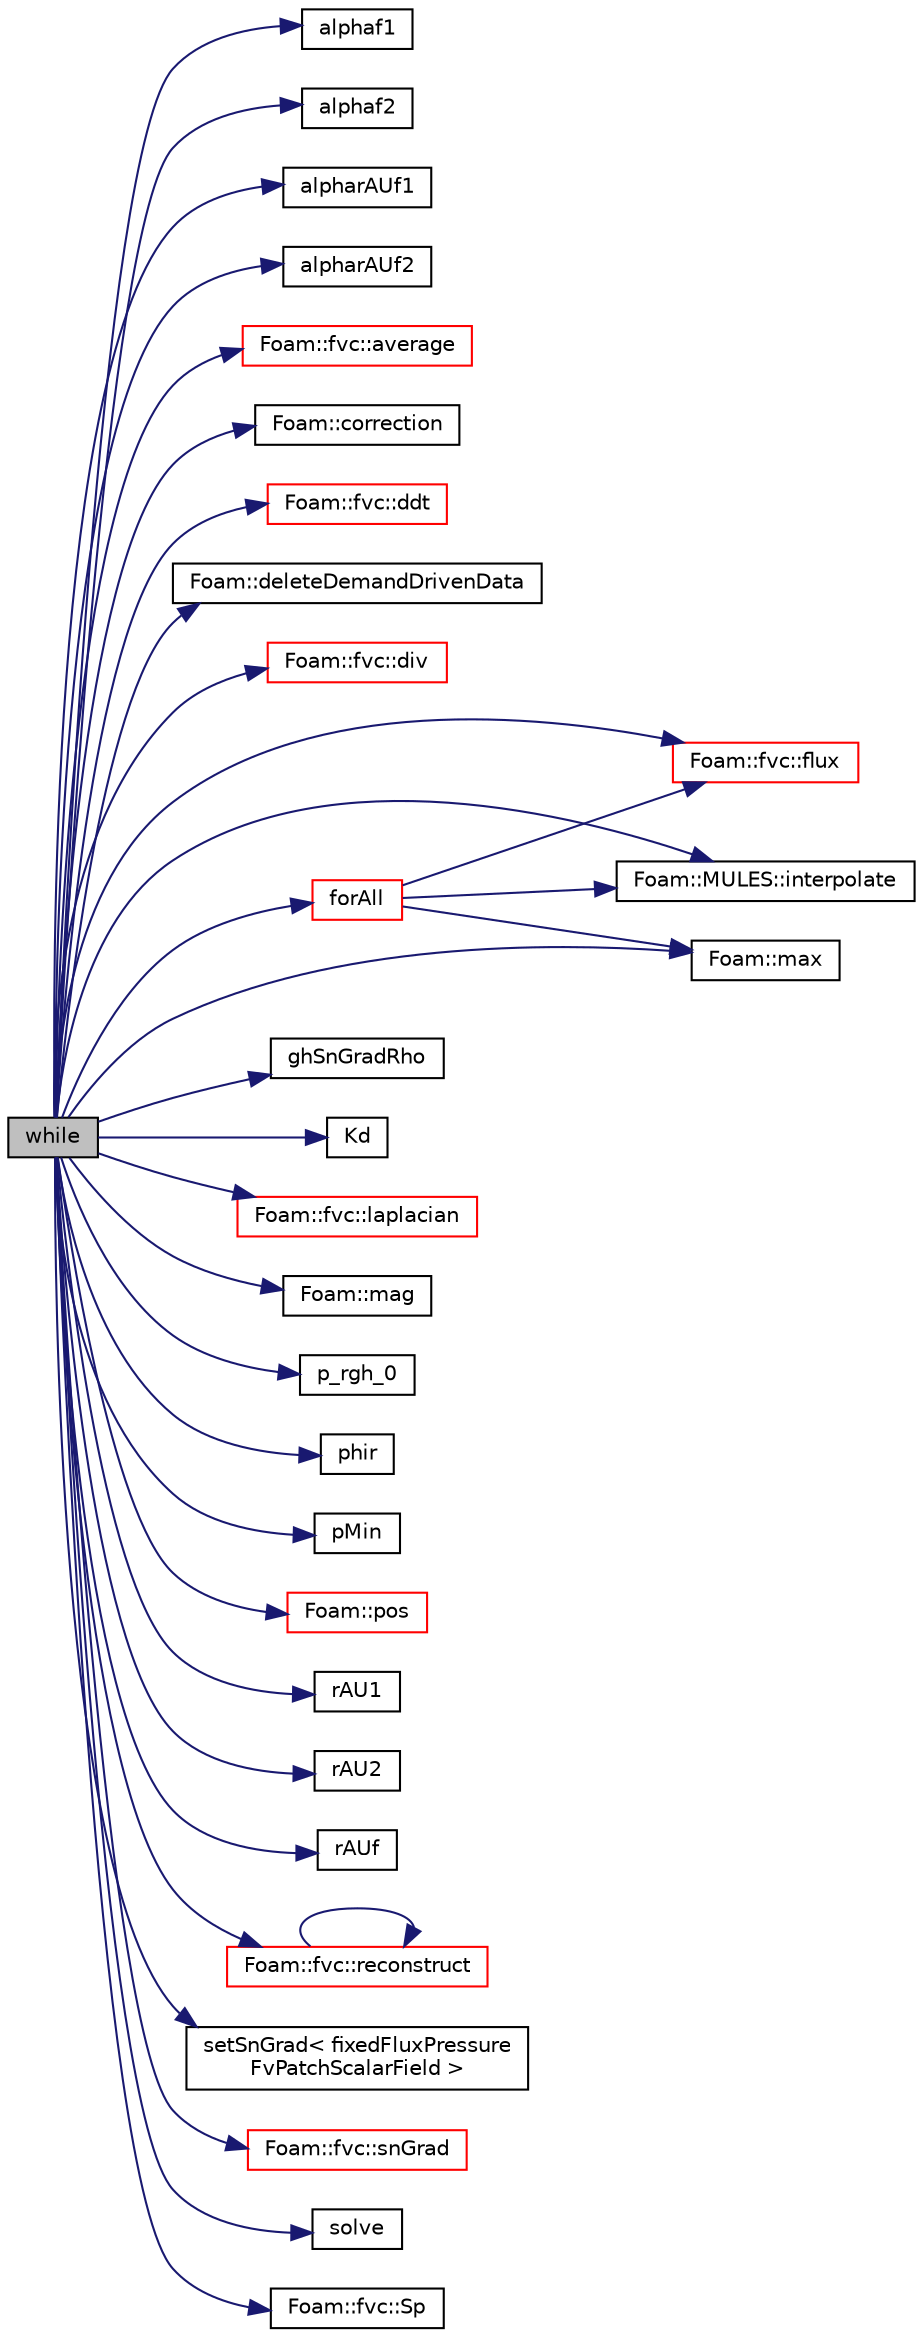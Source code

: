 digraph "while"
{
  bgcolor="transparent";
  edge [fontname="Helvetica",fontsize="10",labelfontname="Helvetica",labelfontsize="10"];
  node [fontname="Helvetica",fontsize="10",shape=record];
  rankdir="LR";
  Node1 [label="while",height=0.2,width=0.4,color="black", fillcolor="grey75", style="filled", fontcolor="black"];
  Node1 -> Node2 [color="midnightblue",fontsize="10",style="solid",fontname="Helvetica"];
  Node2 [label="alphaf1",height=0.2,width=0.4,color="black",URL="$a03105.html#a56ffcaedadad19bec661b0b110fea575"];
  Node1 -> Node3 [color="midnightblue",fontsize="10",style="solid",fontname="Helvetica"];
  Node3 [label="alphaf2",height=0.2,width=0.4,color="black",URL="$a03105.html#ab75560d8f7fca946379806e8582e0fff"];
  Node1 -> Node4 [color="midnightblue",fontsize="10",style="solid",fontname="Helvetica"];
  Node4 [label="alpharAUf1",height=0.2,width=0.4,color="black",URL="$a03105.html#a482b6c42bdc6748eff2090cd701aca19"];
  Node1 -> Node5 [color="midnightblue",fontsize="10",style="solid",fontname="Helvetica"];
  Node5 [label="alpharAUf2",height=0.2,width=0.4,color="black",URL="$a03105.html#a9e4e0fa3d286b5acfc8c6e298ac0040e"];
  Node1 -> Node6 [color="midnightblue",fontsize="10",style="solid",fontname="Helvetica"];
  Node6 [label="Foam::fvc::average",height=0.2,width=0.4,color="red",URL="$a10944.html#a081533edd829853720cd0cbb61c5d49f",tooltip="Area-weighted average a surfaceField creating a volField. "];
  Node1 -> Node7 [color="midnightblue",fontsize="10",style="solid",fontname="Helvetica"];
  Node7 [label="Foam::correction",height=0.2,width=0.4,color="black",URL="$a10909.html#aa5166e83cc970d681cdb0246482047e8",tooltip="Return the correction form of the given matrix. "];
  Node1 -> Node8 [color="midnightblue",fontsize="10",style="solid",fontname="Helvetica"];
  Node8 [label="Foam::fvc::ddt",height=0.2,width=0.4,color="red",URL="$a10944.html#a5dc871206ab86042756c8ccfdc5797ad"];
  Node1 -> Node9 [color="midnightblue",fontsize="10",style="solid",fontname="Helvetica"];
  Node9 [label="Foam::deleteDemandDrivenData",height=0.2,width=0.4,color="black",URL="$a10909.html#a676ff999562d389fd174d693e17d230a"];
  Node1 -> Node10 [color="midnightblue",fontsize="10",style="solid",fontname="Helvetica"];
  Node10 [label="Foam::fvc::div",height=0.2,width=0.4,color="red",URL="$a10944.html#a585533948ad80abfe589d920c641f251"];
  Node1 -> Node11 [color="midnightblue",fontsize="10",style="solid",fontname="Helvetica"];
  Node11 [label="Foam::fvc::flux",height=0.2,width=0.4,color="red",URL="$a10944.html#a8fc1922666ca94c5fd207b8b96f99467",tooltip="Return the face-flux field obtained from the given volVectorField. "];
  Node1 -> Node12 [color="midnightblue",fontsize="10",style="solid",fontname="Helvetica"];
  Node12 [label="forAll",height=0.2,width=0.4,color="red",URL="$a03104.html#a3a6dfa236873b1e0df07a723bccf5222"];
  Node12 -> Node11 [color="midnightblue",fontsize="10",style="solid",fontname="Helvetica"];
  Node12 -> Node13 [color="midnightblue",fontsize="10",style="solid",fontname="Helvetica"];
  Node13 [label="Foam::MULES::interpolate",height=0.2,width=0.4,color="black",URL="$a10968.html#a4d62f21551985d814104861e7c1d9b4f"];
  Node12 -> Node14 [color="midnightblue",fontsize="10",style="solid",fontname="Helvetica"];
  Node14 [label="Foam::max",height=0.2,width=0.4,color="black",URL="$a10909.html#ac993e906cf2774ae77e666bc24e81733"];
  Node1 -> Node15 [color="midnightblue",fontsize="10",style="solid",fontname="Helvetica"];
  Node15 [label="ghSnGradRho",height=0.2,width=0.4,color="black",URL="$a03101.html#a9942c1263e3a2593eeb8b3b3d83c3f9b"];
  Node1 -> Node13 [color="midnightblue",fontsize="10",style="solid",fontname="Helvetica"];
  Node1 -> Node16 [color="midnightblue",fontsize="10",style="solid",fontname="Helvetica"];
  Node16 [label="Kd",height=0.2,width=0.4,color="black",URL="$a03105.html#ac12af04093b7d3028d748ad6c355a466"];
  Node1 -> Node17 [color="midnightblue",fontsize="10",style="solid",fontname="Helvetica"];
  Node17 [label="Foam::fvc::laplacian",height=0.2,width=0.4,color="red",URL="$a10944.html#ac75bff389d0405149b204b0d7ac214cd"];
  Node1 -> Node18 [color="midnightblue",fontsize="10",style="solid",fontname="Helvetica"];
  Node18 [label="Foam::mag",height=0.2,width=0.4,color="black",URL="$a10909.html#a929da2a3fdcf3dacbbe0487d3a330dae"];
  Node1 -> Node14 [color="midnightblue",fontsize="10",style="solid",fontname="Helvetica"];
  Node1 -> Node19 [color="midnightblue",fontsize="10",style="solid",fontname="Helvetica"];
  Node19 [label="p_rgh_0",height=0.2,width=0.4,color="black",URL="$a03093.html#a334f791ac62072f36a4207b1994c1cc1"];
  Node1 -> Node20 [color="midnightblue",fontsize="10",style="solid",fontname="Helvetica"];
  Node20 [label="phir",height=0.2,width=0.4,color="black",URL="$a03404.html#a4467c6170d33d993a4e646952bde9020"];
  Node1 -> Node21 [color="midnightblue",fontsize="10",style="solid",fontname="Helvetica"];
  Node21 [label="pMin",height=0.2,width=0.4,color="black",URL="$a04636.html#a48bbce368545974bebafe3faccb1040b"];
  Node1 -> Node22 [color="midnightblue",fontsize="10",style="solid",fontname="Helvetica"];
  Node22 [label="Foam::pos",height=0.2,width=0.4,color="red",URL="$a10909.html#a09a190b59f3d01b258bca0fa964a6212"];
  Node1 -> Node23 [color="midnightblue",fontsize="10",style="solid",fontname="Helvetica"];
  Node23 [label="rAU1",height=0.2,width=0.4,color="black",URL="$a03105.html#a2c9f9b40ebdf731cc37c38eab8977d44"];
  Node1 -> Node24 [color="midnightblue",fontsize="10",style="solid",fontname="Helvetica"];
  Node24 [label="rAU2",height=0.2,width=0.4,color="black",URL="$a03105.html#a980a98cf85cda183ad754b3d45380f15"];
  Node1 -> Node25 [color="midnightblue",fontsize="10",style="solid",fontname="Helvetica"];
  Node25 [label="rAUf",height=0.2,width=0.4,color="black",URL="$a03071.html#ae693ae4c2085edc7ebb2aac47e046b2d"];
  Node1 -> Node26 [color="midnightblue",fontsize="10",style="solid",fontname="Helvetica"];
  Node26 [label="Foam::fvc::reconstruct",height=0.2,width=0.4,color="red",URL="$a10944.html#ad8a6471328adb4cddcc0d4cedfa39ca2"];
  Node26 -> Node26 [color="midnightblue",fontsize="10",style="solid",fontname="Helvetica"];
  Node1 -> Node27 [color="midnightblue",fontsize="10",style="solid",fontname="Helvetica"];
  Node27 [label="setSnGrad\< fixedFluxPressure\lFvPatchScalarField \>",height=0.2,width=0.4,color="black",URL="$a03101.html#aa1e9fe758d9f04ebe4c38b0836075716"];
  Node1 -> Node28 [color="midnightblue",fontsize="10",style="solid",fontname="Helvetica"];
  Node28 [label="Foam::fvc::snGrad",height=0.2,width=0.4,color="red",URL="$a10944.html#a15da734ee906cb52cf17937ab84c41a0"];
  Node1 -> Node29 [color="midnightblue",fontsize="10",style="solid",fontname="Helvetica"];
  Node29 [label="solve",height=0.2,width=0.4,color="black",URL="$a03087.html#a63a249aff939702e1f4e9e11464c663c"];
  Node1 -> Node30 [color="midnightblue",fontsize="10",style="solid",fontname="Helvetica"];
  Node30 [label="Foam::fvc::Sp",height=0.2,width=0.4,color="black",URL="$a10944.html#acb372005d973de14c63c97ba57a82d99"];
}
